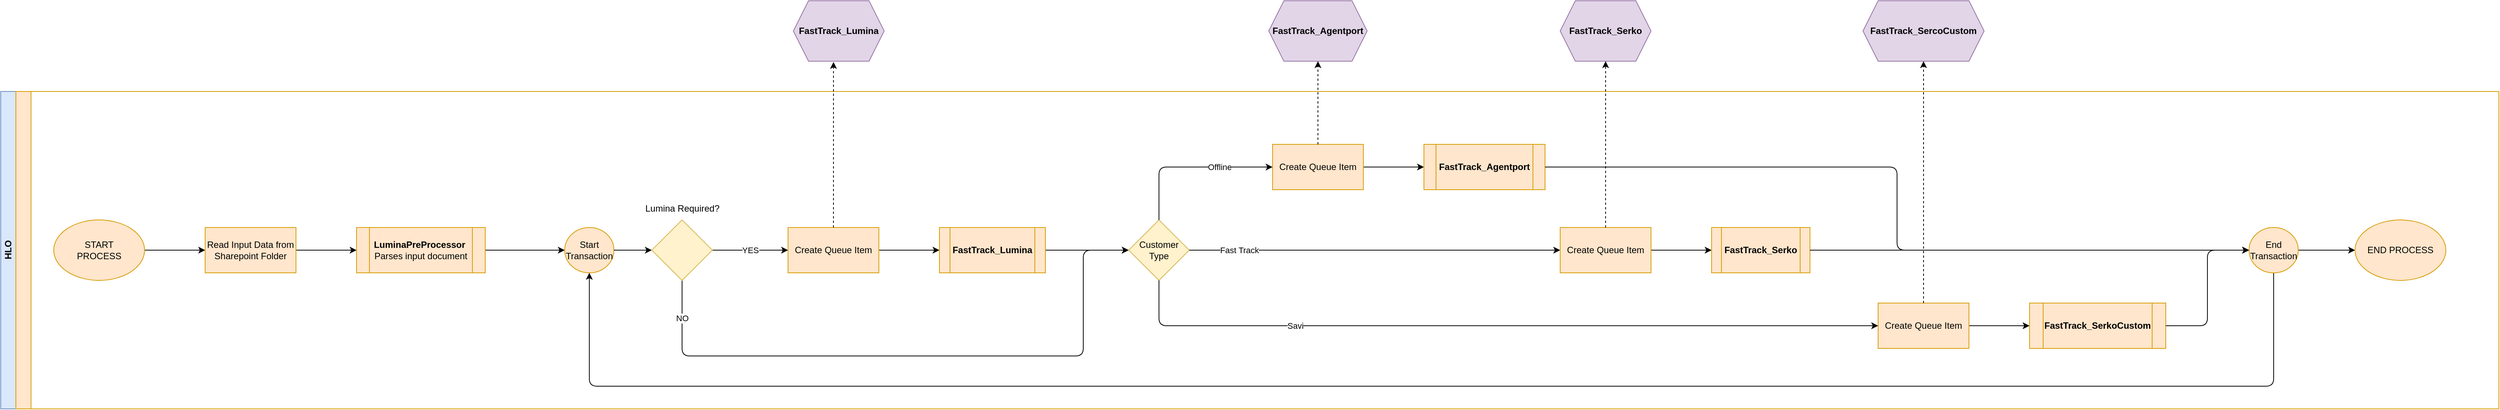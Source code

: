 <mxfile version="20.2.7" type="github">
  <diagram id="prtHgNgQTEPvFCAcTncT" name="Page-1">
    <mxGraphModel dx="2858" dy="2359" grid="1" gridSize="10" guides="1" tooltips="1" connect="1" arrows="1" fold="1" page="1" pageScale="1" pageWidth="827" pageHeight="1169" math="0" shadow="0">
      <root>
        <mxCell id="0" />
        <mxCell id="1" parent="0" />
        <mxCell id="dNxyNK7c78bLwvsdeMH5-19" value="HLO" style="swimlane;html=1;childLayout=stackLayout;resizeParent=1;resizeParentMax=0;horizontal=0;startSize=20;horizontalStack=0;fillColor=#dae8fc;strokeColor=#6c8ebf;" parent="1" vertex="1">
          <mxGeometry x="-780" y="-980" width="3300" height="420" as="geometry" />
        </mxCell>
        <mxCell id="dNxyNK7c78bLwvsdeMH5-20" value="" style="swimlane;html=1;startSize=20;horizontal=0;fillColor=#ffe6cc;strokeColor=#d79b00;fontStyle=1" parent="dNxyNK7c78bLwvsdeMH5-19" vertex="1">
          <mxGeometry x="20" width="3280" height="420" as="geometry" />
        </mxCell>
        <mxCell id="a-VgLkDDDUFryspSK8aY-19" value="" style="edgeStyle=orthogonalEdgeStyle;rounded=0;orthogonalLoop=1;jettySize=auto;html=1;" edge="1" parent="dNxyNK7c78bLwvsdeMH5-20" source="a-VgLkDDDUFryspSK8aY-17" target="a-VgLkDDDUFryspSK8aY-18">
          <mxGeometry relative="1" as="geometry" />
        </mxCell>
        <mxCell id="a-VgLkDDDUFryspSK8aY-17" value="START&lt;br&gt;PROCESS" style="ellipse;whiteSpace=wrap;html=1;fillColor=#ffe6cc;strokeColor=#d79b00;" vertex="1" parent="dNxyNK7c78bLwvsdeMH5-20">
          <mxGeometry x="50" y="170" width="120" height="80" as="geometry" />
        </mxCell>
        <mxCell id="a-VgLkDDDUFryspSK8aY-23" value="" style="edgeStyle=orthogonalEdgeStyle;rounded=0;orthogonalLoop=1;jettySize=auto;html=1;" edge="1" parent="dNxyNK7c78bLwvsdeMH5-20" source="a-VgLkDDDUFryspSK8aY-18" target="a-VgLkDDDUFryspSK8aY-22">
          <mxGeometry relative="1" as="geometry" />
        </mxCell>
        <mxCell id="a-VgLkDDDUFryspSK8aY-18" value="Read Input Data from Sharepoint Folder" style="whiteSpace=wrap;html=1;fillColor=#ffe6cc;strokeColor=#d79b00;" vertex="1" parent="dNxyNK7c78bLwvsdeMH5-20">
          <mxGeometry x="250" y="180" width="120" height="60" as="geometry" />
        </mxCell>
        <mxCell id="a-VgLkDDDUFryspSK8aY-34" value="" style="edgeStyle=orthogonalEdgeStyle;rounded=1;orthogonalLoop=1;jettySize=auto;html=1;" edge="1" parent="dNxyNK7c78bLwvsdeMH5-20" source="a-VgLkDDDUFryspSK8aY-22" target="a-VgLkDDDUFryspSK8aY-33">
          <mxGeometry relative="1" as="geometry" />
        </mxCell>
        <mxCell id="a-VgLkDDDUFryspSK8aY-22" value="&lt;b&gt;LuminaPreProcessor&lt;/b&gt;&amp;nbsp;&lt;br&gt;Parses input document" style="shape=process;whiteSpace=wrap;html=1;backgroundOutline=1;fillColor=#ffe6cc;strokeColor=#d79b00;" vertex="1" parent="dNxyNK7c78bLwvsdeMH5-20">
          <mxGeometry x="450" y="180" width="170" height="60" as="geometry" />
        </mxCell>
        <mxCell id="a-VgLkDDDUFryspSK8aY-30" value="YES" style="edgeStyle=orthogonalEdgeStyle;rounded=0;orthogonalLoop=1;jettySize=auto;html=1;" edge="1" parent="dNxyNK7c78bLwvsdeMH5-20" source="a-VgLkDDDUFryspSK8aY-26" target="a-VgLkDDDUFryspSK8aY-29">
          <mxGeometry relative="1" as="geometry" />
        </mxCell>
        <mxCell id="a-VgLkDDDUFryspSK8aY-32" value="NO" style="edgeStyle=orthogonalEdgeStyle;orthogonalLoop=1;jettySize=auto;html=1;rounded=1;entryX=0;entryY=0.5;entryDx=0;entryDy=0;entryPerimeter=0;" edge="1" parent="dNxyNK7c78bLwvsdeMH5-20" source="a-VgLkDDDUFryspSK8aY-26" target="a-VgLkDDDUFryspSK8aY-41">
          <mxGeometry x="-0.879" relative="1" as="geometry">
            <mxPoint x="1410" y="190" as="targetPoint" />
            <Array as="points">
              <mxPoint x="880" y="350" />
              <mxPoint x="1410" y="350" />
              <mxPoint x="1410" y="210" />
            </Array>
            <mxPoint as="offset" />
          </mxGeometry>
        </mxCell>
        <mxCell id="a-VgLkDDDUFryspSK8aY-26" value="" style="rhombus;whiteSpace=wrap;html=1;fillColor=#fff2cc;strokeColor=#d6b656;" vertex="1" parent="dNxyNK7c78bLwvsdeMH5-20">
          <mxGeometry x="840" y="170" width="80" height="80" as="geometry" />
        </mxCell>
        <mxCell id="a-VgLkDDDUFryspSK8aY-28" value="Lumina Required?" style="text;html=1;align=center;verticalAlign=middle;resizable=0;points=[];autosize=1;strokeColor=none;fillColor=none;" vertex="1" parent="dNxyNK7c78bLwvsdeMH5-20">
          <mxGeometry x="820" y="140" width="120" height="30" as="geometry" />
        </mxCell>
        <mxCell id="a-VgLkDDDUFryspSK8aY-40" value="" style="edgeStyle=orthogonalEdgeStyle;rounded=1;orthogonalLoop=1;jettySize=auto;html=1;" edge="1" parent="dNxyNK7c78bLwvsdeMH5-20" source="a-VgLkDDDUFryspSK8aY-29" target="a-VgLkDDDUFryspSK8aY-39">
          <mxGeometry relative="1" as="geometry" />
        </mxCell>
        <mxCell id="a-VgLkDDDUFryspSK8aY-29" value="Create Queue Item" style="whiteSpace=wrap;html=1;fillColor=#ffe6cc;strokeColor=#d79b00;" vertex="1" parent="dNxyNK7c78bLwvsdeMH5-20">
          <mxGeometry x="1020" y="180" width="120" height="60" as="geometry" />
        </mxCell>
        <mxCell id="a-VgLkDDDUFryspSK8aY-33" value="Start&lt;br&gt;Transaction" style="ellipse;whiteSpace=wrap;html=1;fillColor=#ffe6cc;strokeColor=#d79b00;" vertex="1" parent="dNxyNK7c78bLwvsdeMH5-20">
          <mxGeometry x="725" y="180" width="65" height="60" as="geometry" />
        </mxCell>
        <mxCell id="a-VgLkDDDUFryspSK8aY-36" value="" style="edgeStyle=orthogonalEdgeStyle;rounded=1;orthogonalLoop=1;jettySize=auto;html=1;entryX=0;entryY=0.5;entryDx=0;entryDy=0;" edge="1" parent="dNxyNK7c78bLwvsdeMH5-20" source="a-VgLkDDDUFryspSK8aY-33" target="a-VgLkDDDUFryspSK8aY-26">
          <mxGeometry relative="1" as="geometry">
            <mxPoint x="820" y="210" as="targetPoint" />
          </mxGeometry>
        </mxCell>
        <mxCell id="a-VgLkDDDUFryspSK8aY-42" value="" style="edgeStyle=orthogonalEdgeStyle;rounded=1;orthogonalLoop=1;jettySize=auto;html=1;" edge="1" parent="dNxyNK7c78bLwvsdeMH5-20" source="a-VgLkDDDUFryspSK8aY-39" target="a-VgLkDDDUFryspSK8aY-41">
          <mxGeometry relative="1" as="geometry" />
        </mxCell>
        <mxCell id="a-VgLkDDDUFryspSK8aY-39" value="FastTrack_Lumina" style="shape=process;whiteSpace=wrap;html=1;backgroundOutline=1;fillColor=#ffe6cc;strokeColor=#d79b00;fontStyle=1" vertex="1" parent="dNxyNK7c78bLwvsdeMH5-20">
          <mxGeometry x="1220" y="180" width="140" height="60" as="geometry" />
        </mxCell>
        <mxCell id="a-VgLkDDDUFryspSK8aY-41" value="&lt;span style=&quot;font-weight: normal;&quot;&gt;Customer&lt;br&gt;Type&lt;br&gt;&lt;/span&gt;" style="rhombus;whiteSpace=wrap;html=1;fillColor=#fff2cc;strokeColor=#d6b656;fontStyle=1;" vertex="1" parent="dNxyNK7c78bLwvsdeMH5-20">
          <mxGeometry x="1470" y="170" width="80" height="80" as="geometry" />
        </mxCell>
        <mxCell id="a-VgLkDDDUFryspSK8aY-65" value="" style="edgeStyle=orthogonalEdgeStyle;rounded=1;orthogonalLoop=1;jettySize=auto;html=1;" edge="1" parent="dNxyNK7c78bLwvsdeMH5-20" source="a-VgLkDDDUFryspSK8aY-46" target="a-VgLkDDDUFryspSK8aY-64">
          <mxGeometry relative="1" as="geometry" />
        </mxCell>
        <mxCell id="a-VgLkDDDUFryspSK8aY-46" value="Create Queue Item" style="rounded=0;whiteSpace=wrap;html=1;fillColor=#ffe6cc;strokeColor=#d79b00;" vertex="1" parent="dNxyNK7c78bLwvsdeMH5-20">
          <mxGeometry x="1660" y="70" width="120" height="60" as="geometry" />
        </mxCell>
        <mxCell id="a-VgLkDDDUFryspSK8aY-71" value="" style="edgeStyle=orthogonalEdgeStyle;rounded=1;orthogonalLoop=1;jettySize=auto;html=1;" edge="1" parent="dNxyNK7c78bLwvsdeMH5-20" source="a-VgLkDDDUFryspSK8aY-48" target="a-VgLkDDDUFryspSK8aY-70">
          <mxGeometry relative="1" as="geometry" />
        </mxCell>
        <mxCell id="a-VgLkDDDUFryspSK8aY-48" value="Create Queue Item" style="rounded=0;whiteSpace=wrap;html=1;fillColor=#ffe6cc;strokeColor=#d79b00;" vertex="1" parent="dNxyNK7c78bLwvsdeMH5-20">
          <mxGeometry x="2460" y="280" width="120" height="60" as="geometry" />
        </mxCell>
        <mxCell id="a-VgLkDDDUFryspSK8aY-68" value="" style="edgeStyle=orthogonalEdgeStyle;rounded=1;orthogonalLoop=1;jettySize=auto;html=1;" edge="1" parent="dNxyNK7c78bLwvsdeMH5-20" source="a-VgLkDDDUFryspSK8aY-47" target="a-VgLkDDDUFryspSK8aY-67">
          <mxGeometry relative="1" as="geometry" />
        </mxCell>
        <mxCell id="a-VgLkDDDUFryspSK8aY-47" value="Create Queue Item" style="rounded=0;whiteSpace=wrap;html=1;fillColor=#ffe6cc;strokeColor=#d79b00;" vertex="1" parent="dNxyNK7c78bLwvsdeMH5-20">
          <mxGeometry x="2040" y="180" width="120" height="60" as="geometry" />
        </mxCell>
        <mxCell id="a-VgLkDDDUFryspSK8aY-43" value="Offline" style="edgeStyle=orthogonalEdgeStyle;rounded=1;orthogonalLoop=1;jettySize=auto;html=1;exitX=0.5;exitY=0;exitDx=0;exitDy=0;entryX=0;entryY=0.5;entryDx=0;entryDy=0;" edge="1" parent="dNxyNK7c78bLwvsdeMH5-20" source="a-VgLkDDDUFryspSK8aY-41" target="a-VgLkDDDUFryspSK8aY-46">
          <mxGeometry x="0.364" relative="1" as="geometry">
            <mxPoint x="1590" y="130" as="targetPoint" />
            <mxPoint as="offset" />
          </mxGeometry>
        </mxCell>
        <mxCell id="a-VgLkDDDUFryspSK8aY-44" value="Fast Track" style="edgeStyle=orthogonalEdgeStyle;rounded=1;orthogonalLoop=1;jettySize=auto;html=1;exitX=1;exitY=0.5;exitDx=0;exitDy=0;entryX=0;entryY=0.5;entryDx=0;entryDy=0;" edge="1" parent="dNxyNK7c78bLwvsdeMH5-20" source="a-VgLkDDDUFryspSK8aY-41" target="a-VgLkDDDUFryspSK8aY-47">
          <mxGeometry x="-0.733" relative="1" as="geometry">
            <mxPoint x="1620" y="210" as="targetPoint" />
            <mxPoint as="offset" />
          </mxGeometry>
        </mxCell>
        <mxCell id="a-VgLkDDDUFryspSK8aY-45" value="Savi" style="edgeStyle=orthogonalEdgeStyle;rounded=1;orthogonalLoop=1;jettySize=auto;html=1;exitX=0.5;exitY=1;exitDx=0;exitDy=0;entryX=0;entryY=0.5;entryDx=0;entryDy=0;" edge="1" parent="dNxyNK7c78bLwvsdeMH5-20" source="a-VgLkDDDUFryspSK8aY-41" target="a-VgLkDDDUFryspSK8aY-48">
          <mxGeometry x="-0.525" relative="1" as="geometry">
            <mxPoint x="1650" y="290" as="targetPoint" />
            <mxPoint as="offset" />
          </mxGeometry>
        </mxCell>
        <mxCell id="a-VgLkDDDUFryspSK8aY-64" value="&lt;b&gt;FastTrack_Agentport&lt;/b&gt;" style="shape=process;whiteSpace=wrap;html=1;backgroundOutline=1;fillColor=#ffe6cc;strokeColor=#d79b00;rounded=0;" vertex="1" parent="dNxyNK7c78bLwvsdeMH5-20">
          <mxGeometry x="1860" y="70" width="160" height="60" as="geometry" />
        </mxCell>
        <mxCell id="a-VgLkDDDUFryspSK8aY-67" value="FastTrack_Serko" style="shape=process;whiteSpace=wrap;html=1;backgroundOutline=1;fillColor=#ffe6cc;strokeColor=#d79b00;rounded=0;fontStyle=1" vertex="1" parent="dNxyNK7c78bLwvsdeMH5-20">
          <mxGeometry x="2240" y="180" width="130" height="60" as="geometry" />
        </mxCell>
        <mxCell id="a-VgLkDDDUFryspSK8aY-70" value="&lt;b&gt;FastTrack_SerkoCustom&lt;/b&gt;" style="shape=process;whiteSpace=wrap;html=1;backgroundOutline=1;fillColor=#ffe6cc;strokeColor=#d79b00;rounded=0;" vertex="1" parent="dNxyNK7c78bLwvsdeMH5-20">
          <mxGeometry x="2660" y="280" width="180" height="60" as="geometry" />
        </mxCell>
        <mxCell id="a-VgLkDDDUFryspSK8aY-49" value="&lt;b&gt;FastTrack_Agentport&lt;/b&gt;" style="shape=hexagon;perimeter=hexagonPerimeter2;whiteSpace=wrap;html=1;fixedSize=1;fillColor=#e1d5e7;strokeColor=#9673a6;" vertex="1" parent="1">
          <mxGeometry x="895" y="-1100" width="130" height="80" as="geometry" />
        </mxCell>
        <mxCell id="a-VgLkDDDUFryspSK8aY-37" value="&lt;b&gt;FastTrack_Lumina&lt;/b&gt;" style="shape=hexagon;perimeter=hexagonPerimeter2;whiteSpace=wrap;html=1;fixedSize=1;fillColor=#e1d5e7;strokeColor=#9673a6;" vertex="1" parent="1">
          <mxGeometry x="267" y="-1100" width="120" height="80" as="geometry" />
        </mxCell>
        <mxCell id="a-VgLkDDDUFryspSK8aY-38" style="edgeStyle=orthogonalEdgeStyle;rounded=1;orthogonalLoop=1;jettySize=auto;html=1;exitX=0.5;exitY=0;exitDx=0;exitDy=0;entryX=0.442;entryY=1.013;entryDx=0;entryDy=0;entryPerimeter=0;dashed=1;" edge="1" parent="1" source="a-VgLkDDDUFryspSK8aY-29" target="a-VgLkDDDUFryspSK8aY-37">
          <mxGeometry relative="1" as="geometry" />
        </mxCell>
        <mxCell id="a-VgLkDDDUFryspSK8aY-50" value="&lt;b&gt;FastTrack_SercoCustom&lt;br&gt;&lt;/b&gt;" style="shape=hexagon;perimeter=hexagonPerimeter2;whiteSpace=wrap;html=1;fixedSize=1;fillColor=#e1d5e7;strokeColor=#9673a6;" vertex="1" parent="1">
          <mxGeometry x="1680" y="-1100" width="160" height="80" as="geometry" />
        </mxCell>
        <mxCell id="a-VgLkDDDUFryspSK8aY-51" value="&lt;b&gt;FastTrack_Serko&lt;/b&gt;" style="shape=hexagon;perimeter=hexagonPerimeter2;whiteSpace=wrap;html=1;fixedSize=1;fillColor=#e1d5e7;strokeColor=#9673a6;" vertex="1" parent="1">
          <mxGeometry x="1280" y="-1100" width="120" height="80" as="geometry" />
        </mxCell>
        <mxCell id="a-VgLkDDDUFryspSK8aY-52" style="edgeStyle=orthogonalEdgeStyle;rounded=1;orthogonalLoop=1;jettySize=auto;html=1;exitX=0.5;exitY=0;exitDx=0;exitDy=0;entryX=0.5;entryY=1;entryDx=0;entryDy=0;dashed=1;" edge="1" parent="1" source="a-VgLkDDDUFryspSK8aY-48" target="a-VgLkDDDUFryspSK8aY-50">
          <mxGeometry relative="1" as="geometry" />
        </mxCell>
        <mxCell id="a-VgLkDDDUFryspSK8aY-53" style="edgeStyle=orthogonalEdgeStyle;rounded=1;orthogonalLoop=1;jettySize=auto;html=1;exitX=0.5;exitY=0;exitDx=0;exitDy=0;entryX=0.5;entryY=1;entryDx=0;entryDy=0;dashed=1;" edge="1" parent="1" source="a-VgLkDDDUFryspSK8aY-47" target="a-VgLkDDDUFryspSK8aY-51">
          <mxGeometry relative="1" as="geometry" />
        </mxCell>
        <mxCell id="a-VgLkDDDUFryspSK8aY-54" style="edgeStyle=orthogonalEdgeStyle;rounded=1;orthogonalLoop=1;jettySize=auto;html=1;exitX=0.5;exitY=0;exitDx=0;exitDy=0;dashed=1;" edge="1" parent="1" source="a-VgLkDDDUFryspSK8aY-46" target="a-VgLkDDDUFryspSK8aY-49">
          <mxGeometry relative="1" as="geometry" />
        </mxCell>
        <mxCell id="a-VgLkDDDUFryspSK8aY-60" style="edgeStyle=orthogonalEdgeStyle;rounded=1;orthogonalLoop=1;jettySize=auto;html=1;exitX=1;exitY=0.5;exitDx=0;exitDy=0;" edge="1" parent="1" source="a-VgLkDDDUFryspSK8aY-55" target="a-VgLkDDDUFryspSK8aY-56">
          <mxGeometry relative="1" as="geometry" />
        </mxCell>
        <mxCell id="a-VgLkDDDUFryspSK8aY-73" style="edgeStyle=orthogonalEdgeStyle;rounded=1;orthogonalLoop=1;jettySize=auto;html=1;exitX=0.5;exitY=1;exitDx=0;exitDy=0;entryX=0.5;entryY=1;entryDx=0;entryDy=0;" edge="1" parent="1" source="a-VgLkDDDUFryspSK8aY-55" target="a-VgLkDDDUFryspSK8aY-33">
          <mxGeometry relative="1" as="geometry">
            <mxPoint x="-16" y="-620" as="targetPoint" />
            <Array as="points">
              <mxPoint x="2223" y="-590" />
              <mxPoint x="-2" y="-590" />
            </Array>
          </mxGeometry>
        </mxCell>
        <mxCell id="a-VgLkDDDUFryspSK8aY-55" value="End&lt;br&gt;Transaction" style="ellipse;whiteSpace=wrap;html=1;fillColor=#ffe6cc;strokeColor=#d79b00;" vertex="1" parent="1">
          <mxGeometry x="2190" y="-800" width="65" height="60" as="geometry" />
        </mxCell>
        <mxCell id="a-VgLkDDDUFryspSK8aY-56" value="END PROCESS" style="ellipse;whiteSpace=wrap;html=1;fillColor=#ffe6cc;strokeColor=#d79b00;" vertex="1" parent="1">
          <mxGeometry x="2330" y="-810" width="120" height="80" as="geometry" />
        </mxCell>
        <mxCell id="a-VgLkDDDUFryspSK8aY-66" style="edgeStyle=orthogonalEdgeStyle;rounded=1;orthogonalLoop=1;jettySize=auto;html=1;exitX=1;exitY=0.5;exitDx=0;exitDy=0;entryX=0;entryY=0.5;entryDx=0;entryDy=0;" edge="1" parent="1" source="a-VgLkDDDUFryspSK8aY-64" target="a-VgLkDDDUFryspSK8aY-55">
          <mxGeometry relative="1" as="geometry" />
        </mxCell>
        <mxCell id="a-VgLkDDDUFryspSK8aY-69" style="edgeStyle=orthogonalEdgeStyle;rounded=1;orthogonalLoop=1;jettySize=auto;html=1;exitX=1;exitY=0.5;exitDx=0;exitDy=0;entryX=0;entryY=0.5;entryDx=0;entryDy=0;" edge="1" parent="1" source="a-VgLkDDDUFryspSK8aY-67" target="a-VgLkDDDUFryspSK8aY-55">
          <mxGeometry relative="1" as="geometry" />
        </mxCell>
        <mxCell id="a-VgLkDDDUFryspSK8aY-72" style="edgeStyle=orthogonalEdgeStyle;rounded=1;orthogonalLoop=1;jettySize=auto;html=1;exitX=1;exitY=0.5;exitDx=0;exitDy=0;entryX=0;entryY=0.5;entryDx=0;entryDy=0;" edge="1" parent="1" source="a-VgLkDDDUFryspSK8aY-70" target="a-VgLkDDDUFryspSK8aY-55">
          <mxGeometry relative="1" as="geometry" />
        </mxCell>
      </root>
    </mxGraphModel>
  </diagram>
</mxfile>

